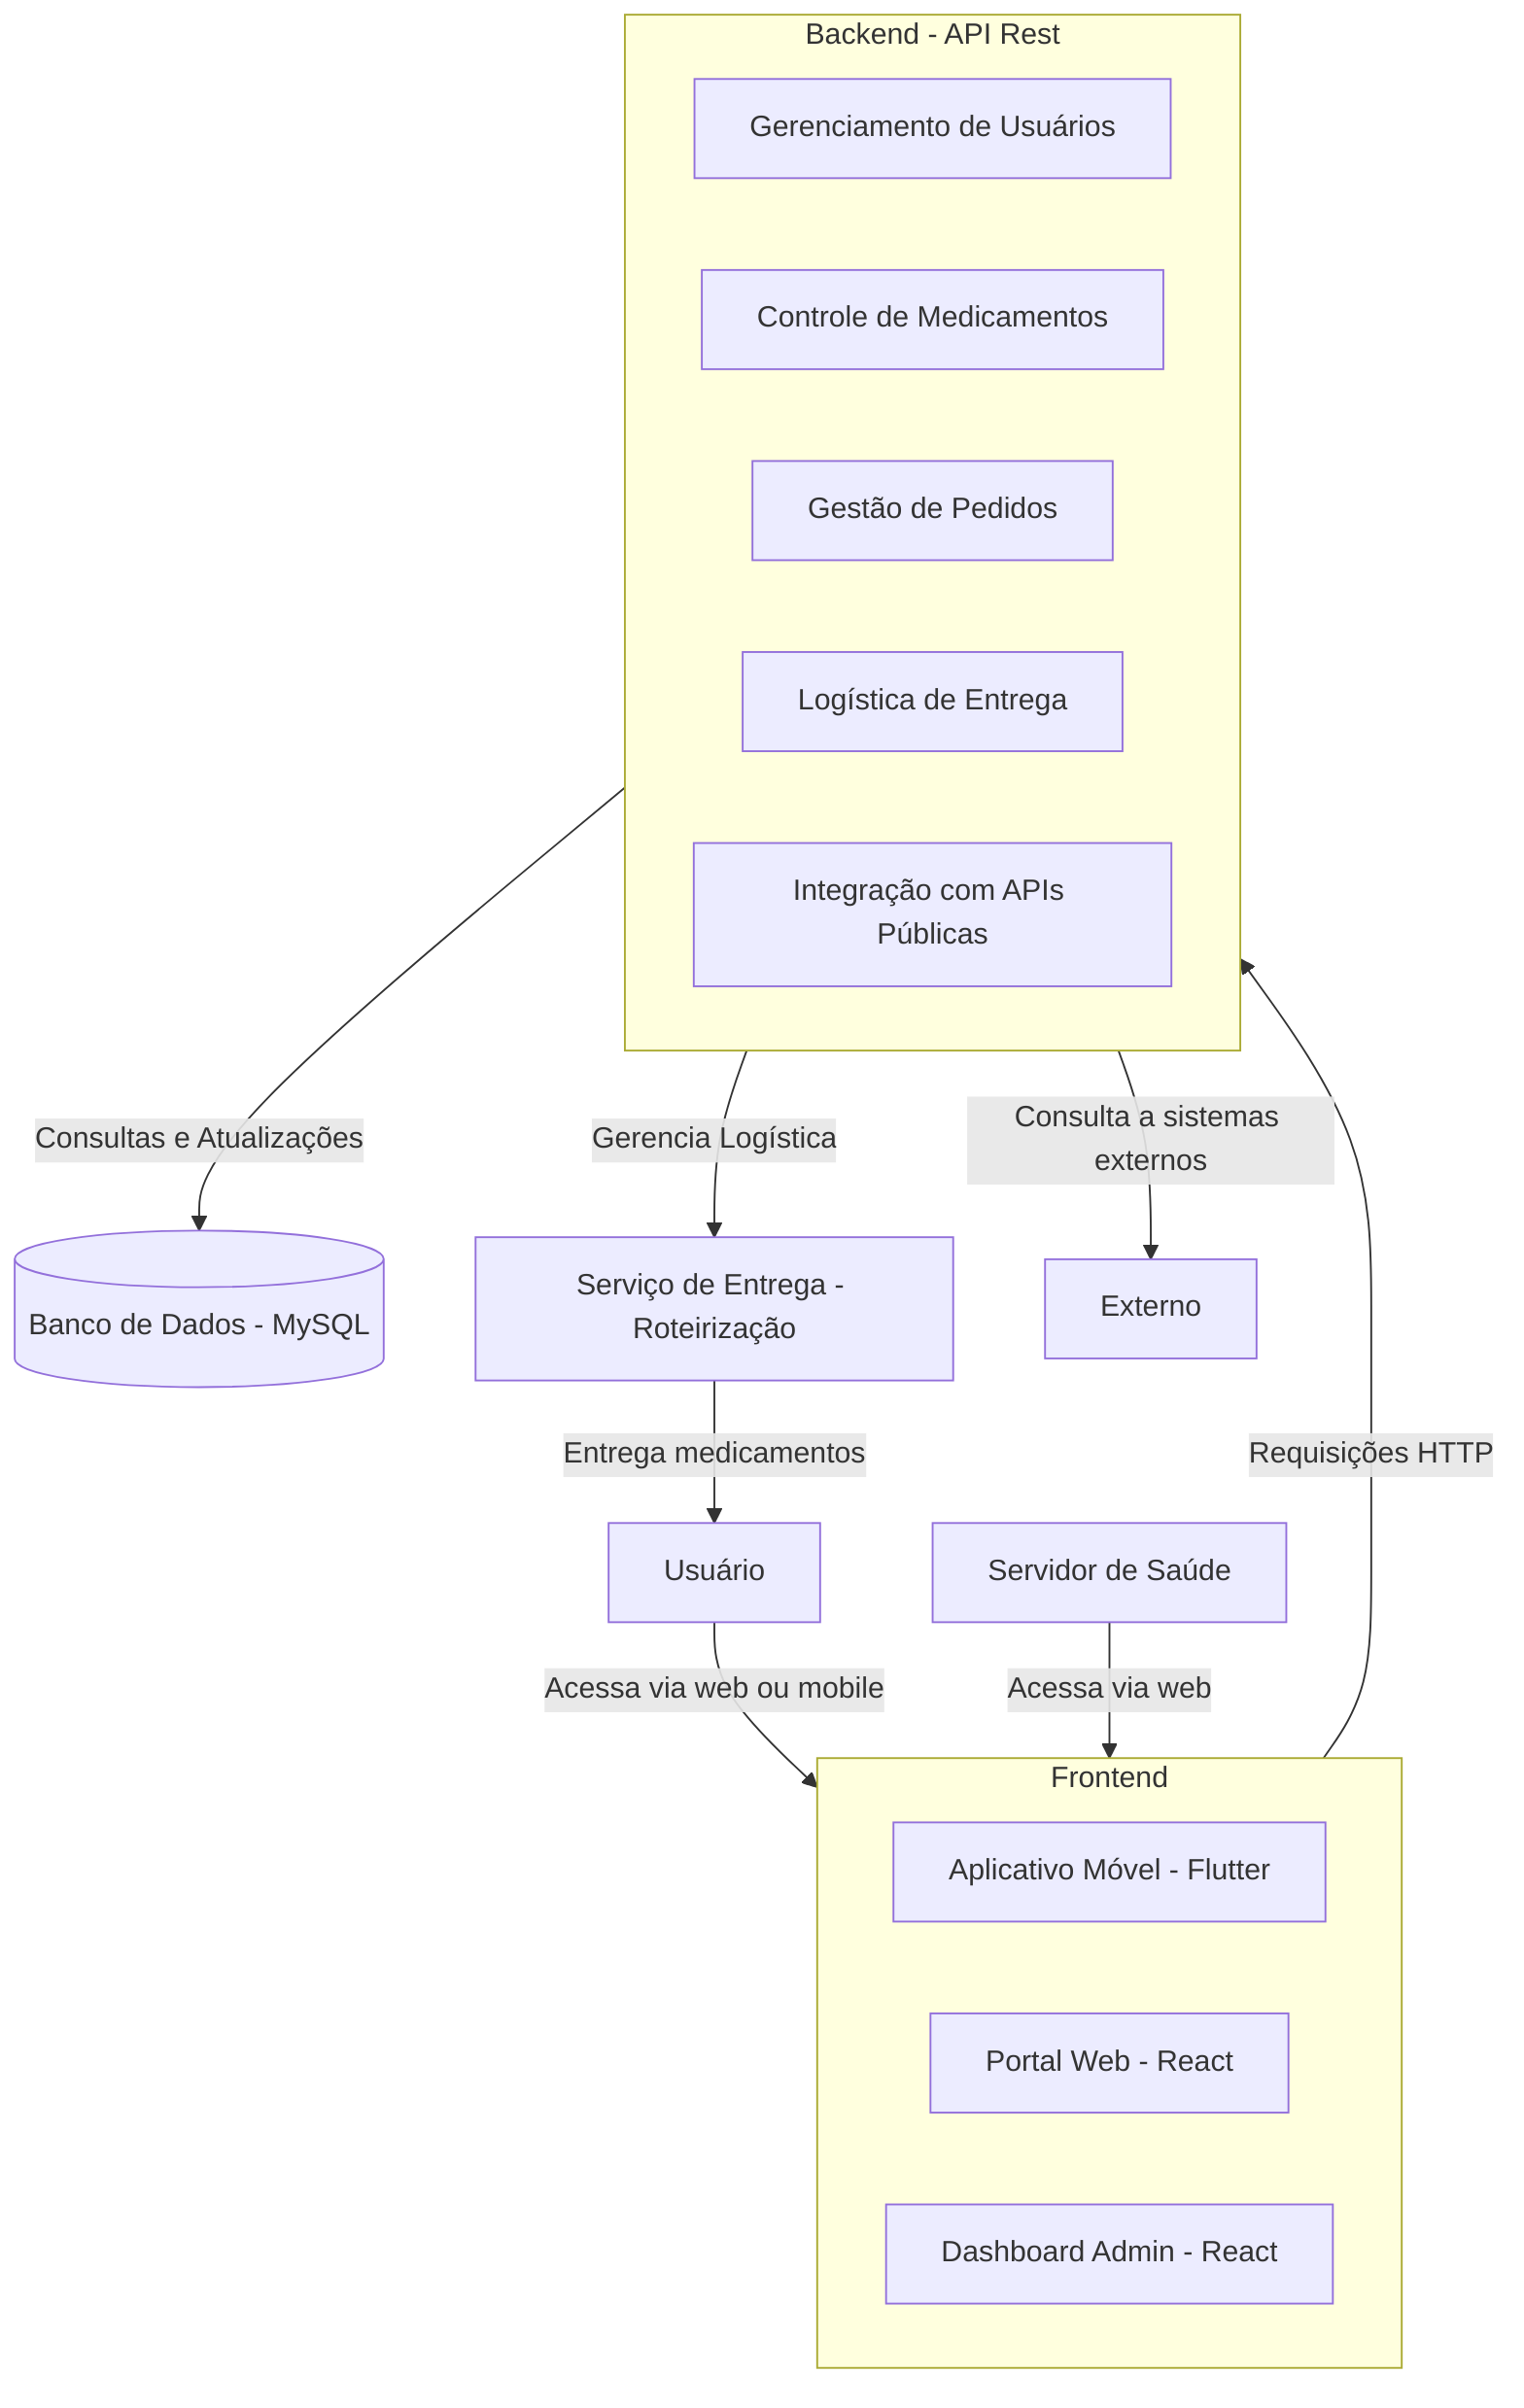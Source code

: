 %% Diagrama C4 - Nível de Container
flowchart TD
    subgraph Frontend [Frontend]
        FE1[Aplicativo Móvel - Flutter]
        FE2[Portal Web - React]
        FE3[Dashboard Admin - React]
    end
    subgraph Backend [Backend - API Rest]
        BE1[Gerenciamento de Usuários]
        BE2[Controle de Medicamentos]
        BE3[Gestão de Pedidos]
        BE4[Logística de Entrega]
        BE5[Integração com APIs Públicas]
    end
    DB[(Banco de Dados - MySQL)]
    ServicoEntrega[Serviço de Entrega - Roteirização]

    Cid[Usuário] -->|Acessa via web ou mobile| Frontend
    Adm[Servidor de Saúde] -->|Acessa via web| Frontend

    Frontend -->|Requisições HTTP| Backend
    Backend -->|Consultas e Atualizações| DB
    Backend -->|Gerencia Logística| ServicoEntrega
    ServicoEntrega -->|Entrega medicamentos| Cid
    Backend -->|Consulta a sistemas externos| Externo